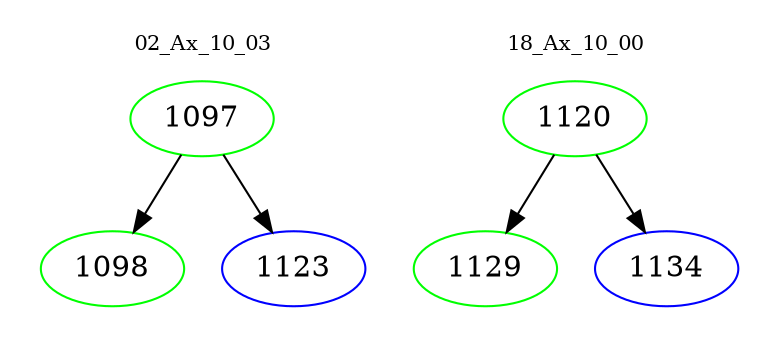 digraph{
subgraph cluster_0 {
color = white
label = "02_Ax_10_03";
fontsize=10;
T0_1097 [label="1097", color="green"]
T0_1097 -> T0_1098 [color="black"]
T0_1098 [label="1098", color="green"]
T0_1097 -> T0_1123 [color="black"]
T0_1123 [label="1123", color="blue"]
}
subgraph cluster_1 {
color = white
label = "18_Ax_10_00";
fontsize=10;
T1_1120 [label="1120", color="green"]
T1_1120 -> T1_1129 [color="black"]
T1_1129 [label="1129", color="green"]
T1_1120 -> T1_1134 [color="black"]
T1_1134 [label="1134", color="blue"]
}
}

